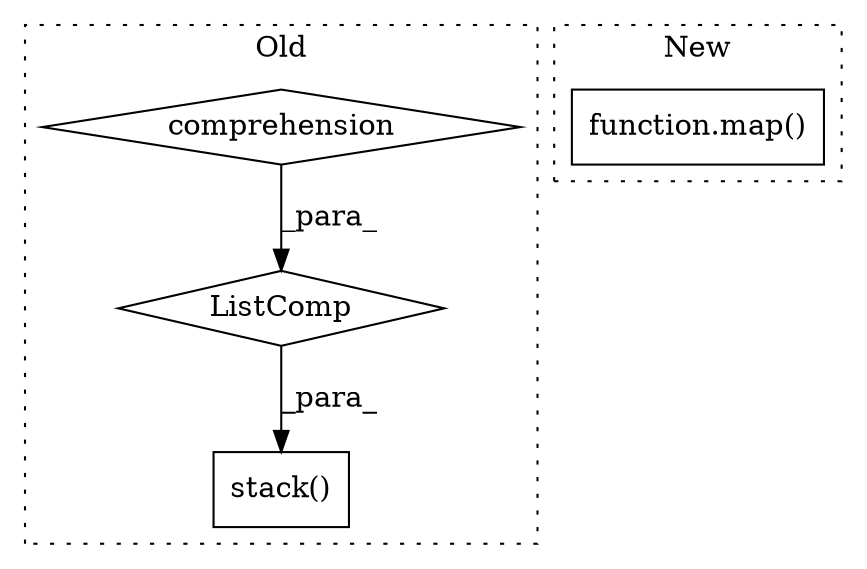 digraph G {
subgraph cluster0 {
1 [label="stack()" a="75" s="55072,55124" l="12,1" shape="box"];
3 [label="ListComp" a="106" s="55084" l="40" shape="diamond"];
4 [label="comprehension" a="45" s="55099" l="3" shape="diamond"];
label = "Old";
style="dotted";
}
subgraph cluster1 {
2 [label="function.map()" a="75" s="55352,55404" l="4,1" shape="box"];
label = "New";
style="dotted";
}
3 -> 1 [label="_para_"];
4 -> 3 [label="_para_"];
}